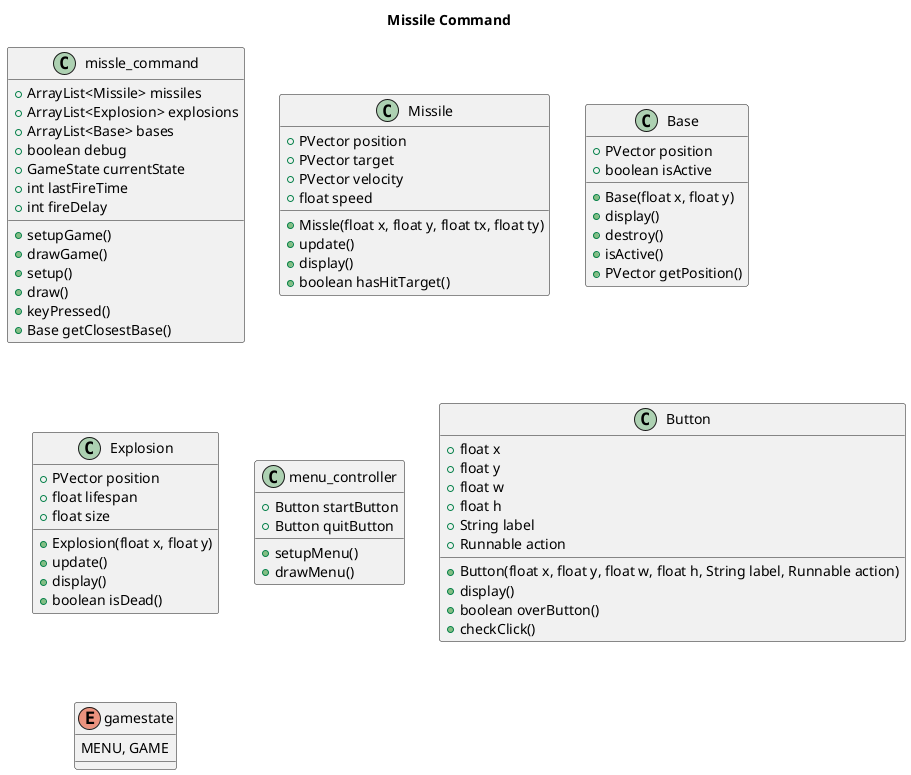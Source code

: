 @startuml Missile Command
title Missile Command

class missle_command {
  +ArrayList<Missile> missiles
  +ArrayList<Explosion> explosions
  +ArrayList<Base> bases
  +boolean debug
  +GameState currentState
  +int lastFireTime
  +int fireDelay
  +setupGame()
  +drawGame()
  +setup()
  +draw()
  +keyPressed()
  +Base getClosestBase()
}

class Missile {
  +PVector position
  +PVector target
  +PVector velocity
  +float speed
  +Missle(float x, float y, float tx, float ty)
  +update()
  +display()
  +boolean hasHitTarget()
}

class Base {
  +PVector position
  +boolean isActive
  +Base(float x, float y)
  +display()
  +destroy()
  +isActive()
  +PVector getPosition()
}

class Explosion {
  +PVector position
  +float lifespan
  +float size
  +Explosion(float x, float y)
  +update()
  +display()
  +boolean isDead()
}

class menu_controller {
  +Button startButton
  +Button quitButton
  +setupMenu()
  +drawMenu()
}

class Button {
  +float x
  +float y
  +float w
  +float h
  +String label
  +Runnable action
  +Button(float x, float y, float w, float h, String label, Runnable action)
  +display()
  +boolean overButton()
  +checkClick()
}
enum gamestate {
  MENU, GAME
}
@enduml